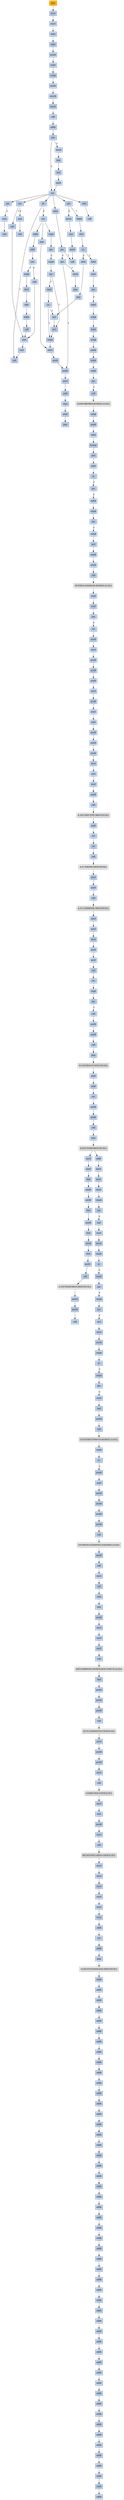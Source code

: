 strict digraph G {
	graph [bgcolor=transparent,
		name=G
	];
	node [color=lightsteelblue,
		fillcolor=lightsteelblue,
		shape=rectangle,
		style=filled
	];
	a0x00415941jmp_0x00400154	[color=lightgrey,
		fillcolor=orange,
		label=jmp];
	a0x00400154movl_0x41201cUINT32_esi	[label=movl];
	a0x00415941jmp_0x00400154 -> a0x00400154movl_0x41201cUINT32_esi	[color="#000000"];
	a0x00400159movl_esi_ebx	[label=movl];
	a0x00400154movl_0x41201cUINT32_esi -> a0x00400159movl_esi_ebx	[color="#000000"];
	a0x0040015blodsl_ds_esi__eax	[label=lodsl];
	a0x00400159movl_esi_ebx -> a0x0040015blodsl_ds_esi__eax	[color="#000000"];
	a0x0040015clodsl_ds_esi__eax	[label=lodsl];
	a0x0040015blodsl_ds_esi__eax -> a0x0040015clodsl_ds_esi__eax	[color="#000000"];
	a0x0040015dpushl_eax	[label=pushl];
	a0x0040015clodsl_ds_esi__eax -> a0x0040015dpushl_eax	[color="#000000"];
	a0x0040015elodsl_ds_esi__eax	[label=lodsl];
	a0x0040015dpushl_eax -> a0x0040015elodsl_ds_esi__eax	[color="#000000"];
	a0x0040015fxchgl_eax_edi	[label=xchgl];
	a0x0040015elodsl_ds_esi__eax -> a0x0040015fxchgl_eax_edi	[color="#000000"];
	a0x00400160movb_0xffffff80UINT8_dl	[label=movb];
	a0x0040015fxchgl_eax_edi -> a0x00400160movb_0xffffff80UINT8_dl	[color="#000000"];
	a0x00400162movsb_ds_esi__es_edi_	[label=movsb];
	a0x00400160movb_0xffffff80UINT8_dl -> a0x00400162movsb_ds_esi__es_edi_	[color="#000000"];
	a0x00400163movb_0xffffff80UINT8_dh	[label=movb];
	a0x00400162movsb_ds_esi__es_edi_ -> a0x00400163movb_0xffffff80UINT8_dh	[color="#000000"];
	a0x00400165call_ebx_	[label=call];
	a0x00400163movb_0xffffff80UINT8_dh -> a0x00400165call_ebx_	[color="#000000"];
	a0x0040012caddb_dl_dl	[label=addb];
	a0x00400165call_ebx_ -> a0x0040012caddb_dl_dl	[color="#000000"];
	a0x0040012ejne_0x40010b	[label=jne];
	a0x0040012caddb_dl_dl -> a0x0040012ejne_0x40010b	[color="#000000"];
	a0x00400130movb_esi__dl	[label=movb];
	a0x0040012ejne_0x40010b -> a0x00400130movb_esi__dl	[color="#000000",
		label=F];
	a0x0040010bret	[label=ret];
	a0x0040012ejne_0x40010b -> a0x0040010bret	[color="#000000",
		label=T];
	a0x00400132jmp_0x400108	[label=jmp];
	a0x00400130movb_esi__dl -> a0x00400132jmp_0x400108	[color="#000000"];
	a0x00400108incl_esi	[label=incl];
	a0x00400132jmp_0x400108 -> a0x00400108incl_esi	[color="#000000"];
	a0x00400109adcb_dl_dl	[label=adcb];
	a0x00400108incl_esi -> a0x00400109adcb_dl_dl	[color="#000000"];
	a0x00400109adcb_dl_dl -> a0x0040010bret	[color="#000000"];
	a0x00400167jae_0x400162	[label=jae];
	a0x0040010bret -> a0x00400167jae_0x400162	[color="#000000"];
	a0x0040016djae_0x400185	[label=jae];
	a0x0040010bret -> a0x0040016djae_0x400185	[color="#000000"];
	a0x00400173jae_0x400196	[label=jae];
	a0x0040010bret -> a0x00400173jae_0x400196	[color="#000000"];
	a0x0040017cadcb_al_al	[label=adcb];
	a0x0040010bret -> a0x0040017cadcb_al_al	[color="#000000"];
	a0x00412005adcl_ecx_ecx	[label=adcl];
	a0x0040010bret -> a0x00412005adcl_ecx_ecx	[color="#000000"];
	a0x00412009jb_0x00412003	[label=jb];
	a0x0040010bret -> a0x00412009jb_0x00412003	[color="#000000"];
	a0x00400169xorl_ecx_ecx	[label=xorl];
	a0x00400167jae_0x400162 -> a0x00400169xorl_ecx_ecx	[color="#000000",
		label=F];
	a0x0040016bcall_ebx_	[label=call];
	a0x00400169xorl_ecx_ecx -> a0x0040016bcall_ebx_	[color="#000000"];
	a0x0040016fxorl_eax_eax	[label=xorl];
	a0x0040016djae_0x400185 -> a0x0040016fxorl_eax_eax	[color="#000000",
		label=F];
	a0x00400185call_0x412000	[label=call];
	a0x0040016djae_0x400185 -> a0x00400185call_0x412000	[color="#000000",
		label=T];
	a0x00400171call_ebx_	[label=call];
	a0x0040016fxorl_eax_eax -> a0x00400171call_ebx_	[color="#000000"];
	a0x00400175movb_0xffffff80UINT8_dh	[label=movb];
	a0x00400173jae_0x400196 -> a0x00400175movb_0xffffff80UINT8_dh	[color="#000000",
		label=F];
	a0x00400196lodsb_ds_esi__al	[label=lodsb];
	a0x00400173jae_0x400196 -> a0x00400196lodsb_ds_esi__al	[color="#000000",
		label=T];
	a0x00400177incl_ecx	[label=incl];
	a0x00400175movb_0xffffff80UINT8_dh -> a0x00400177incl_ecx	[color="#000000"];
	a0x00400178movb_0x10UINT8_al	[label=movb];
	a0x00400177incl_ecx -> a0x00400178movb_0x10UINT8_al	[color="#000000"];
	a0x0040017acall_ebx_	[label=call];
	a0x00400178movb_0x10UINT8_al -> a0x0040017acall_ebx_	[color="#000000"];
	a0x0040017ejae_0x40017a	[label=jae];
	a0x0040017cadcb_al_al -> a0x0040017ejae_0x40017a	[color="#000000"];
	a0x0040017ejae_0x40017a -> a0x0040017acall_ebx_	[color="#000000",
		label=T];
	a0x00400180jne_0x4001c0	[label=jne];
	a0x0040017ejae_0x40017a -> a0x00400180jne_0x4001c0	[color="#000000",
		label=F];
	a0x004001c0pushl_esi	[label=pushl];
	a0x00400180jne_0x4001c0 -> a0x004001c0pushl_esi	[color="#000000",
		label=T];
	a0x00400182stosb_al_es_edi_	[label=stosb];
	a0x00400180jne_0x4001c0 -> a0x00400182stosb_al_es_edi_	[color="#000000",
		label=F];
	a0x004001c1movl_edi_esi	[label=movl];
	a0x004001c0pushl_esi -> a0x004001c1movl_edi_esi	[color="#000000"];
	a0x004001c3subl_eax_esi	[label=subl];
	a0x004001c1movl_edi_esi -> a0x004001c3subl_eax_esi	[color="#000000"];
	a0x004001c5repz_movsb_ds_esi__es_edi_	[label=repz];
	a0x004001c3subl_eax_esi -> a0x004001c5repz_movsb_ds_esi__es_edi_	[color="#000000"];
	a0x004001c7popl_esi	[label=popl];
	a0x004001c5repz_movsb_ds_esi__es_edi_ -> a0x004001c7popl_esi	[color="#000000"];
	a0x004001c8jmp_0x400165	[label=jmp];
	a0x004001c7popl_esi -> a0x004001c8jmp_0x400165	[color="#000000"];
	a0x00400183jmp_0x400165	[label=jmp];
	a0x00400182stosb_al_es_edi_ -> a0x00400183jmp_0x400165	[color="#000000"];
	a0x00400197shrl_eax	[label=shrl];
	a0x00400196lodsb_ds_esi__al -> a0x00400197shrl_eax	[color="#000000"];
	a0x00400199je_0x4001ca	[label=je];
	a0x00400197shrl_eax -> a0x00400199je_0x4001ca	[color="#000000"];
	a0x0040019badcl_ecx_ecx	[label=adcl];
	a0x00400199je_0x4001ca -> a0x0040019badcl_ecx_ecx	[color="#000000",
		label=F];
	a0x004001calodsl_ds_esi__eax	[label=lodsl];
	a0x00400199je_0x4001ca -> a0x004001calodsl_ds_esi__eax	[color="#000000",
		label=T];
	a0x0040019djmp_0x4001b9	[label=jmp];
	a0x0040019badcl_ecx_ecx -> a0x0040019djmp_0x4001b9	[color="#000000"];
	a0x004001b9incl_ecx	[label=incl];
	a0x0040019djmp_0x4001b9 -> a0x004001b9incl_ecx	[color="#000000"];
	a0x004001baincl_ecx	[label=incl];
	a0x004001b9incl_ecx -> a0x004001baincl_ecx	[color="#000000"];
	a0x004001bbxchgl_eax_ebp	[label=xchgl];
	a0x004001baincl_ecx -> a0x004001bbxchgl_eax_ebp	[color="#000000"];
	a0x004001bcmovl_ebp_eax	[label=movl];
	a0x004001bbxchgl_eax_ebp -> a0x004001bcmovl_ebp_eax	[color="#000000"];
	a0x004001bemovb_0x0UINT8_dh	[label=movb];
	a0x004001bcmovl_ebp_eax -> a0x004001bemovb_0x0UINT8_dh	[color="#000000"];
	a0x004001bemovb_0x0UINT8_dh -> a0x004001c0pushl_esi	[color="#000000"];
	a0x00412000xorl_ecx_ecx	[label=xorl];
	a0x00400185call_0x412000 -> a0x00412000xorl_ecx_ecx	[color="#000000"];
	a0x00412002incl_ecx	[label=incl];
	a0x00412000xorl_ecx_ecx -> a0x00412002incl_ecx	[color="#000000"];
	a0x00412003call_ebx_	[label=call];
	a0x00412002incl_ecx -> a0x00412003call_ebx_	[color="#000000"];
	a0x00412007call_ebx_	[label=call];
	a0x00412005adcl_ecx_ecx -> a0x00412007call_ebx_	[color="#000000"];
	a0x00412009jb_0x00412003 -> a0x00412003call_ebx_	[color="#000000",
		label=T];
	a0x0041200bret	[label=ret];
	a0x00412009jb_0x00412003 -> a0x0041200bret	[color="#000000",
		label=F];
	a0x0040018aaddb_dh_dh	[label=addb];
	a0x0041200bret -> a0x0040018aaddb_dh_dh	[color="#000000"];
	a0x004001a8cmpl_0x7d00UINT32_eax	[label=cmpl];
	a0x0041200bret -> a0x004001a8cmpl_0x7d00UINT32_eax	[color="#000000"];
	a0x00400194jmp_0x4001bc	[label=jmp];
	a0x0041200bret -> a0x00400194jmp_0x4001bc	[color="#000000"];
	a0x0040018csbbl_0x1UINT8_ecx	[label=sbbl];
	a0x0040018aaddb_dh_dh -> a0x0040018csbbl_0x1UINT8_ecx	[color="#000000"];
	a0x0040018fjne_0x40019f	[label=jne];
	a0x0040018csbbl_0x1UINT8_ecx -> a0x0040018fjne_0x40019f	[color="#000000"];
	a0x0040019fxchgl_eax_ecx	[label=xchgl];
	a0x0040018fjne_0x40019f -> a0x0040019fxchgl_eax_ecx	[color="#000000",
		label=T];
	a0x00400191call__4ebx_	[label=call];
	a0x0040018fjne_0x40019f -> a0x00400191call__4ebx_	[color="#000000",
		label=F];
	a0x004001a0decl_eax	[label=decl];
	a0x0040019fxchgl_eax_ecx -> a0x004001a0decl_eax	[color="#000000"];
	a0x004001a1shll_0x8UINT8_eax	[label=shll];
	a0x004001a0decl_eax -> a0x004001a1shll_0x8UINT8_eax	[color="#000000"];
	a0x004001a4lodsb_ds_esi__al	[label=lodsb];
	a0x004001a1shll_0x8UINT8_eax -> a0x004001a4lodsb_ds_esi__al	[color="#000000"];
	a0x004001a5call__4ebx_	[label=call];
	a0x004001a4lodsb_ds_esi__al -> a0x004001a5call__4ebx_	[color="#000000"];
	a0x004001a5call__4ebx_ -> a0x00412000xorl_ecx_ecx	[color="#000000"];
	a0x004001adjae_0x4001b9	[label=jae];
	a0x004001a8cmpl_0x7d00UINT32_eax -> a0x004001adjae_0x4001b9	[color="#000000"];
	a0x004001afcmpb_0x5UINT8_ah	[label=cmpb];
	a0x004001adjae_0x4001b9 -> a0x004001afcmpb_0x5UINT8_ah	[color="#000000",
		label=F];
	a0x004001b2jae_0x4001ba	[label=jae];
	a0x004001afcmpb_0x5UINT8_ah -> a0x004001b2jae_0x4001ba	[color="#000000"];
	a0x004001b2jae_0x4001ba -> a0x004001baincl_ecx	[color="#000000",
		label=T];
	a0x004001b4cmpl_0x7fUINT8_eax	[label=cmpl];
	a0x004001b2jae_0x4001ba -> a0x004001b4cmpl_0x7fUINT8_eax	[color="#000000",
		label=F];
	a0x004001b7ja_0x4001bb	[label=ja];
	a0x004001b4cmpl_0x7fUINT8_eax -> a0x004001b7ja_0x4001bb	[color="#000000"];
	a0x004001b7ja_0x4001bb -> a0x004001b9incl_ecx	[color="#000000",
		label=F];
	a0x004001b7ja_0x4001bb -> a0x004001bbxchgl_eax_ebp	[color="#000000",
		label=T];
	a0x00400191call__4ebx_ -> a0x00412000xorl_ecx_ecx	[color="#000000"];
	a0x00400194jmp_0x4001bc -> a0x004001bcmovl_ebp_eax	[color="#000000"];
	a0x004001cbtestl_eax_eax	[label=testl];
	a0x004001calodsl_ds_esi__eax -> a0x004001cbtestl_eax_eax	[color="#000000"];
	a0x004001cdjne_0x40015f	[label=jne];
	a0x004001cbtestl_eax_eax -> a0x004001cdjne_0x40015f	[color="#000000"];
	a0x004001cflodsl_ds_esi__eax	[label=lodsl];
	a0x004001cdjne_0x40015f -> a0x004001cflodsl_ds_esi__eax	[color="#000000",
		label=F];
	a0x004001d0xchgl_eax_esi	[label=xchgl];
	a0x004001cflodsl_ds_esi__eax -> a0x004001d0xchgl_eax_esi	[color="#000000"];
	a0x004001d1lodsl_ds_esi__eax	[label=lodsl];
	a0x004001d0xchgl_eax_esi -> a0x004001d1lodsl_ds_esi__eax	[color="#000000"];
	a0x004001d2xchgl_eax_edi	[label=xchgl];
	a0x004001d1lodsl_ds_esi__eax -> a0x004001d2xchgl_eax_edi	[color="#000000"];
	a0x004001d3pushl_esi	[label=pushl];
	a0x004001d2xchgl_eax_edi -> a0x004001d3pushl_esi	[color="#000000"];
	a0x004001d4lodsb_ds_esi__al	[label=lodsb];
	a0x004001d3pushl_esi -> a0x004001d4lodsb_ds_esi__al	[color="#000000"];
	a0x004001d5cmpb_0x0UINT8_al	[label=cmpb];
	a0x004001d4lodsb_ds_esi__al -> a0x004001d5cmpb_0x0UINT8_al	[color="#000000"];
	a0x004001d7jne_0x4001d4	[label=jne];
	a0x004001d5cmpb_0x0UINT8_al -> a0x004001d7jne_0x4001d4	[color="#000000"];
	a0x004001d9call__16ebx_	[label=call];
	a0x004001d7jne_0x4001d4 -> a0x004001d9call__16ebx_	[color="#000000",
		label=F];
	LOADLIBRARYA_KERNEL32_DLL	[color=lightgrey,
		fillcolor=lightgrey,
		label="LOADLIBRARYA-KERNEL32-DLL"];
	a0x004001d9call__16ebx_ -> LOADLIBRARYA_KERNEL32_DLL	[color="#000000"];
	a0x004001dcxchgl_eax_ebp	[label=xchgl];
	LOADLIBRARYA_KERNEL32_DLL -> a0x004001dcxchgl_eax_ebp	[color="#000000"];
	a0x004001ddpushl_esi	[label=pushl];
	a0x004001dcxchgl_eax_ebp -> a0x004001ddpushl_esi	[color="#000000"];
	a0x004001delodsl_ds_esi__eax	[label=lodsl];
	a0x004001ddpushl_esi -> a0x004001delodsl_ds_esi__eax	[color="#000000"];
	a0x004001dfbswap_eax	[label=bswap];
	a0x004001delodsl_ds_esi__eax -> a0x004001dfbswap_eax	[color="#000000"];
	a0x004001e1incl_eax	[label=incl];
	a0x004001dfbswap_eax -> a0x004001e1incl_eax	[color="#000000"];
	a0x004001e2popl_ecx	[label=popl];
	a0x004001e1incl_eax -> a0x004001e2popl_ecx	[color="#000000"];
	a0x004001e3je_0x4001d1	[label=je];
	a0x004001e2popl_ecx -> a0x004001e3je_0x4001d1	[color="#000000"];
	a0x004001e5jns_0x4001ee	[label=jns];
	a0x004001e3je_0x4001d1 -> a0x004001e5jns_0x4001ee	[color="#000000",
		label=F];
	a0x004001e7lodsb_ds_esi__al	[label=lodsb];
	a0x004001e5jns_0x4001ee -> a0x004001e7lodsb_ds_esi__al	[color="#000000",
		label=F];
	a0x004001e8cmpb_0x0UINT8_al	[label=cmpb];
	a0x004001e7lodsb_ds_esi__al -> a0x004001e8cmpb_0x0UINT8_al	[color="#000000"];
	a0x004001eajne_0x4001e7	[label=jne];
	a0x004001e8cmpb_0x0UINT8_al -> a0x004001eajne_0x4001e7	[color="#000000"];
	a0x004001ecxchgl_eax_ecx	[label=xchgl];
	a0x004001eajne_0x4001e7 -> a0x004001ecxchgl_eax_ecx	[color="#000000",
		label=F];
	a0x004001edincl_eax	[label=incl];
	a0x004001ecxchgl_eax_ecx -> a0x004001edincl_eax	[color="#000000"];
	a0x004001eepushl_eax	[label=pushl];
	a0x004001edincl_eax -> a0x004001eepushl_eax	[color="#000000"];
	a0x004001efpushl_ebp	[label=pushl];
	a0x004001eepushl_eax -> a0x004001efpushl_ebp	[color="#000000"];
	a0x004001f0call__12ebx_	[label=call];
	a0x004001efpushl_ebp -> a0x004001f0call__12ebx_	[color="#000000"];
	GETPROCADDRESS_KERNEL32_DLL	[color=lightgrey,
		fillcolor=lightgrey,
		label="GETPROCADDRESS-KERNEL32-DLL"];
	a0x004001f0call__12ebx_ -> GETPROCADDRESS_KERNEL32_DLL	[color="#000000"];
	a0x004001f3stosl_eax_es_edi_	[label=stosl];
	GETPROCADDRESS_KERNEL32_DLL -> a0x004001f3stosl_eax_es_edi_	[color="#000000"];
	a0x004001f4testl_eax_eax	[label=testl];
	a0x004001f3stosl_eax_es_edi_ -> a0x004001f4testl_eax_eax	[color="#000000"];
	a0x004001f6jne_0x4001dd	[label=jne];
	a0x004001f4testl_eax_eax -> a0x004001f6jne_0x4001dd	[color="#000000"];
	a0x004001f8ret	[label=ret];
	a0x004001f6jne_0x4001dd -> a0x004001f8ret	[color="#000000",
		label=F];
	a0x0040532cpushl_ebp	[label=pushl];
	a0x004001f8ret -> a0x0040532cpushl_ebp	[color="#000000"];
	a0x0040532dmovl_esp_ebp	[label=movl];
	a0x0040532cpushl_ebp -> a0x0040532dmovl_esp_ebp	[color="#000000"];
	a0x0040532fpushl_0xffffffffUINT8	[label=pushl];
	a0x0040532dmovl_esp_ebp -> a0x0040532fpushl_0xffffffffUINT8	[color="#000000"];
	a0x00405331pushl_0x4061a0UINT32	[label=pushl];
	a0x0040532fpushl_0xffffffffUINT8 -> a0x00405331pushl_0x4061a0UINT32	[color="#000000"];
	a0x00405336pushl_0x4054c0UINT32	[label=pushl];
	a0x00405331pushl_0x4061a0UINT32 -> a0x00405336pushl_0x4054c0UINT32	[color="#000000"];
	a0x0040533bmovl_fs_0_eax	[label=movl];
	a0x00405336pushl_0x4054c0UINT32 -> a0x0040533bmovl_fs_0_eax	[color="#000000"];
	a0x00405341pushl_eax	[label=pushl];
	a0x0040533bmovl_fs_0_eax -> a0x00405341pushl_eax	[color="#000000"];
	a0x00405342movl_esp_fs_0	[label=movl];
	a0x00405341pushl_eax -> a0x00405342movl_esp_fs_0	[color="#000000"];
	a0x00405349subl_0x68UINT8_esp	[label=subl];
	a0x00405342movl_esp_fs_0 -> a0x00405349subl_0x68UINT8_esp	[color="#000000"];
	a0x0040534cpushl_ebx	[label=pushl];
	a0x00405349subl_0x68UINT8_esp -> a0x0040534cpushl_ebx	[color="#000000"];
	a0x0040534dpushl_esi	[label=pushl];
	a0x0040534cpushl_ebx -> a0x0040534dpushl_esi	[color="#000000"];
	a0x0040534epushl_edi	[label=pushl];
	a0x0040534dpushl_esi -> a0x0040534epushl_edi	[color="#000000"];
	a0x0040534fmovl_esp__24ebp_	[label=movl];
	a0x0040534epushl_edi -> a0x0040534fmovl_esp__24ebp_	[color="#000000"];
	a0x00405352xorl_ebx_ebx	[label=xorl];
	a0x0040534fmovl_esp__24ebp_ -> a0x00405352xorl_ebx_ebx	[color="#000000"];
	a0x00405354movl_ebx__4ebp_	[label=movl];
	a0x00405352xorl_ebx_ebx -> a0x00405354movl_ebx__4ebp_	[color="#000000"];
	a0x00405357pushl_0x2UINT8	[label=pushl];
	a0x00405354movl_ebx__4ebp_ -> a0x00405357pushl_0x2UINT8	[color="#000000"];
	a0x00405359call_0x406098	[label=call];
	a0x00405357pushl_0x2UINT8 -> a0x00405359call_0x406098	[color="#000000"];
	A__SET_APP_TYPE_MSVCRT_DLL	[color=lightgrey,
		fillcolor=lightgrey,
		label="A--SET-APP-TYPE-MSVCRT-DLL"];
	a0x00405359call_0x406098 -> A__SET_APP_TYPE_MSVCRT_DLL	[color="#000000"];
	a0x0040535fpopl_ecx	[label=popl];
	A__SET_APP_TYPE_MSVCRT_DLL -> a0x0040535fpopl_ecx	[color="#000000"];
	a0x00405360orl_0xffffffffUINT8_0x40f1b4	[label=orl];
	a0x0040535fpopl_ecx -> a0x00405360orl_0xffffffffUINT8_0x40f1b4	[color="#000000"];
	a0x00405367orl_0xffffffffUINT8_0x40f1b8	[label=orl];
	a0x00405360orl_0xffffffffUINT8_0x40f1b4 -> a0x00405367orl_0xffffffffUINT8_0x40f1b8	[color="#000000"];
	a0x0040536ecall_0x40609c	[label=call];
	a0x00405367orl_0xffffffffUINT8_0x40f1b8 -> a0x0040536ecall_0x40609c	[color="#000000"];
	A__P__FMODE_MSVCRT_DLL	[color=lightgrey,
		fillcolor=lightgrey,
		label="A--P--FMODE-MSVCRT-DLL"];
	a0x0040536ecall_0x40609c -> A__P__FMODE_MSVCRT_DLL	[color="#000000"];
	a0x00405374movl_0x40717c_ecx	[label=movl];
	A__P__FMODE_MSVCRT_DLL -> a0x00405374movl_0x40717c_ecx	[color="#000000"];
	a0x0040537amovl_ecx_eax_	[label=movl];
	a0x00405374movl_0x40717c_ecx -> a0x0040537amovl_ecx_eax_	[color="#000000"];
	a0x0040537ccall_0x4060a0	[label=call];
	a0x0040537amovl_ecx_eax_ -> a0x0040537ccall_0x4060a0	[color="#000000"];
	A__P__COMMODE_MSVCRT_DLL	[color=lightgrey,
		fillcolor=lightgrey,
		label="A--P--COMMODE-MSVCRT-DLL"];
	a0x0040537ccall_0x4060a0 -> A__P__COMMODE_MSVCRT_DLL	[color="#000000"];
	a0x00405382movl_0x407178_ecx	[label=movl];
	A__P__COMMODE_MSVCRT_DLL -> a0x00405382movl_0x407178_ecx	[color="#000000"];
	a0x00405388movl_ecx_eax_	[label=movl];
	a0x00405382movl_0x407178_ecx -> a0x00405388movl_ecx_eax_	[color="#000000"];
	a0x0040538amovl_0x4060a4_eax	[label=movl];
	a0x00405388movl_ecx_eax_ -> a0x0040538amovl_0x4060a4_eax	[color="#000000"];
	a0x0040538fmovl_eax__eax	[label=movl];
	a0x0040538amovl_0x4060a4_eax -> a0x0040538fmovl_eax__eax	[color="#000000"];
	a0x00405391movl_eax_0x40f1b0	[label=movl];
	a0x0040538fmovl_eax__eax -> a0x00405391movl_eax_0x40f1b0	[color="#000000"];
	a0x00405396call_0x4054b1	[label=call];
	a0x00405391movl_eax_0x40f1b0 -> a0x00405396call_0x4054b1	[color="#000000"];
	a0x004054b1ret	[label=ret];
	a0x00405396call_0x4054b1 -> a0x004054b1ret	[color="#000000"];
	a0x0040539bcmpl_ebx_0x407020	[label=cmpl];
	a0x004054b1ret -> a0x0040539bcmpl_ebx_0x407020	[color="#000000"];
	a0x004053a1jne_0x4053af	[label=jne];
	a0x0040539bcmpl_ebx_0x407020 -> a0x004053a1jne_0x4053af	[color="#000000"];
	a0x004053afcall_0x40549c	[label=call];
	a0x004053a1jne_0x4053af -> a0x004053afcall_0x40549c	[color="#000000",
		label=T];
	a0x0040549cpushl_0x30000UINT32	[label=pushl];
	a0x004053afcall_0x40549c -> a0x0040549cpushl_0x30000UINT32	[color="#000000"];
	a0x004054a1pushl_0x10000UINT32	[label=pushl];
	a0x0040549cpushl_0x30000UINT32 -> a0x004054a1pushl_0x10000UINT32	[color="#000000"];
	a0x004054a6call_0x4054c6	[label=call];
	a0x004054a1pushl_0x10000UINT32 -> a0x004054a6call_0x4054c6	[color="#000000"];
	a0x004054c6jmp_0x406090	[label=jmp];
	a0x004054a6call_0x4054c6 -> a0x004054c6jmp_0x406090	[color="#000000"];
	A_CONTROLFP_MSVCRT_DLL	[color=lightgrey,
		fillcolor=lightgrey,
		label="A-CONTROLFP-MSVCRT-DLL"];
	a0x004054c6jmp_0x406090 -> A_CONTROLFP_MSVCRT_DLL	[color="#000000"];
	a0x004054abpopl_ecx	[label=popl];
	A_CONTROLFP_MSVCRT_DLL -> a0x004054abpopl_ecx	[color="#000000"];
	a0x004054acpopl_ecx	[label=popl];
	a0x004054abpopl_ecx -> a0x004054acpopl_ecx	[color="#000000"];
	a0x004054adret	[label=ret];
	a0x004054acpopl_ecx -> a0x004054adret	[color="#000000"];
	a0x004053b4pushl_0x407014UINT32	[label=pushl];
	a0x004054adret -> a0x004053b4pushl_0x407014UINT32	[color="#000000"];
	a0x004053b9pushl_0x407010UINT32	[label=pushl];
	a0x004053b4pushl_0x407014UINT32 -> a0x004053b9pushl_0x407010UINT32	[color="#000000"];
	a0x004053becall_0x405496	[label=call];
	a0x004053b9pushl_0x407010UINT32 -> a0x004053becall_0x405496	[color="#000000"];
	a0x00405496jmp_0x4060ac	[label=jmp];
	a0x004053becall_0x405496 -> a0x00405496jmp_0x4060ac	[color="#000000"];
	A_INITTERM_MSVCRT_DLL	[color=lightgrey,
		fillcolor=lightgrey,
		label="A-INITTERM-MSVCRT-DLL"];
	a0x00405496jmp_0x4060ac -> A_INITTERM_MSVCRT_DLL	[color="#000000"];
	a0x004053c3movl_0x407174_eax	[label=movl];
	A_INITTERM_MSVCRT_DLL -> a0x004053c3movl_0x407174_eax	[color="#000000"];
	a0x004053f6addl_0x24UINT8_esp	[label=addl];
	A_INITTERM_MSVCRT_DLL -> a0x004053f6addl_0x24UINT8_esp	[color="#000000"];
	a0x004053c8movl_eax__108ebp_	[label=movl];
	a0x004053c3movl_0x407174_eax -> a0x004053c8movl_eax__108ebp_	[color="#000000"];
	a0x004053cbleal__108ebp__eax	[label=leal];
	a0x004053c8movl_eax__108ebp_ -> a0x004053cbleal__108ebp__eax	[color="#000000"];
	a0x004053cepushl_eax	[label=pushl];
	a0x004053cbleal__108ebp__eax -> a0x004053cepushl_eax	[color="#000000"];
	a0x004053cfpushl_0x407170	[label=pushl];
	a0x004053cepushl_eax -> a0x004053cfpushl_0x407170	[color="#000000"];
	a0x004053d5leal__100ebp__eax	[label=leal];
	a0x004053cfpushl_0x407170 -> a0x004053d5leal__100ebp__eax	[color="#000000"];
	a0x004053d8pushl_eax	[label=pushl];
	a0x004053d5leal__100ebp__eax -> a0x004053d8pushl_eax	[color="#000000"];
	a0x004053d9leal__112ebp__eax	[label=leal];
	a0x004053d8pushl_eax -> a0x004053d9leal__112ebp__eax	[color="#000000"];
	a0x004053dcpushl_eax	[label=pushl];
	a0x004053d9leal__112ebp__eax -> a0x004053dcpushl_eax	[color="#000000"];
	a0x004053ddleal__96ebp__eax	[label=leal];
	a0x004053dcpushl_eax -> a0x004053ddleal__96ebp__eax	[color="#000000"];
	a0x004053e0pushl_eax	[label=pushl];
	a0x004053ddleal__96ebp__eax -> a0x004053e0pushl_eax	[color="#000000"];
	a0x004053e1call_0x4060b0	[label=call];
	a0x004053e0pushl_eax -> a0x004053e1call_0x4060b0	[color="#000000"];
	A__GETMAINARGS_MSVCRT_DLL	[color=lightgrey,
		fillcolor=lightgrey,
		label="A--GETMAINARGS-MSVCRT-DLL"];
	a0x004053e1call_0x4060b0 -> A__GETMAINARGS_MSVCRT_DLL	[color="#000000"];
	a0x004053e7pushl_0x40700cUINT32	[label=pushl];
	A__GETMAINARGS_MSVCRT_DLL -> a0x004053e7pushl_0x40700cUINT32	[color="#000000"];
	a0x004053ecpushl_0x407000UINT32	[label=pushl];
	a0x004053e7pushl_0x40700cUINT32 -> a0x004053ecpushl_0x407000UINT32	[color="#000000"];
	a0x004053f1call_0x405496	[label=call];
	a0x004053ecpushl_0x407000UINT32 -> a0x004053f1call_0x405496	[color="#000000"];
	a0x004053f9movl_0x4060b4_eax	[label=movl];
	a0x004053f6addl_0x24UINT8_esp -> a0x004053f9movl_0x4060b4_eax	[color="#000000"];
	a0x004053femovl_eax__esi	[label=movl];
	a0x004053f9movl_0x4060b4_eax -> a0x004053femovl_eax__esi	[color="#000000"];
	a0x00405400movl_esi__116ebp_	[label=movl];
	a0x004053femovl_eax__esi -> a0x00405400movl_esi__116ebp_	[color="#000000"];
	a0x00405403cmpb_0x22UINT8_esi_	[label=cmpb];
	a0x00405400movl_esi__116ebp_ -> a0x00405403cmpb_0x22UINT8_esi_	[color="#000000"];
	a0x00405406jne_0x405442	[label=jne];
	a0x00405403cmpb_0x22UINT8_esi_ -> a0x00405406jne_0x405442	[color="#000000"];
	a0x00405408incl_esi	[label=incl];
	a0x00405406jne_0x405442 -> a0x00405408incl_esi	[color="#000000",
		label=F];
	a0x00405409movl_esi__116ebp_	[label=movl];
	a0x00405408incl_esi -> a0x00405409movl_esi__116ebp_	[color="#000000"];
	a0x0040540cmovb_esi__al	[label=movb];
	a0x00405409movl_esi__116ebp_ -> a0x0040540cmovb_esi__al	[color="#000000"];
	a0x0040540ecmpb_bl_al	[label=cmpb];
	a0x0040540cmovb_esi__al -> a0x0040540ecmpb_bl_al	[color="#000000"];
	a0x00405410je_0x405416	[label=je];
	a0x0040540ecmpb_bl_al -> a0x00405410je_0x405416	[color="#000000"];
	a0x00405412cmpb_0x22UINT8_al	[label=cmpb];
	a0x00405410je_0x405416 -> a0x00405412cmpb_0x22UINT8_al	[color="#000000",
		label=F];
	a0x00405414jne_0x405408	[label=jne];
	a0x00405412cmpb_0x22UINT8_al -> a0x00405414jne_0x405408	[color="#000000"];
	a0x00405416cmpb_0x22UINT8_esi_	[label=cmpb];
	a0x00405414jne_0x405408 -> a0x00405416cmpb_0x22UINT8_esi_	[color="#000000",
		label=F];
	a0x00405419jne_0x40541f	[label=jne];
	a0x00405416cmpb_0x22UINT8_esi_ -> a0x00405419jne_0x40541f	[color="#000000"];
	a0x0040541bincl_esi	[label=incl];
	a0x00405419jne_0x40541f -> a0x0040541bincl_esi	[color="#000000",
		label=F];
	a0x0040541cmovl_esi__116ebp_	[label=movl];
	a0x0040541bincl_esi -> a0x0040541cmovl_esi__116ebp_	[color="#000000"];
	a0x0040541fmovb_esi__al	[label=movb];
	a0x0040541cmovl_esi__116ebp_ -> a0x0040541fmovb_esi__al	[color="#000000"];
	a0x00405421cmpb_bl_al	[label=cmpb];
	a0x0040541fmovb_esi__al -> a0x00405421cmpb_bl_al	[color="#000000"];
	a0x00405423je_0x405429	[label=je];
	a0x00405421cmpb_bl_al -> a0x00405423je_0x405429	[color="#000000"];
	a0x00405425cmpb_0x20UINT8_al	[label=cmpb];
	a0x00405423je_0x405429 -> a0x00405425cmpb_0x20UINT8_al	[color="#000000",
		label=F];
	a0x00405427jbe_0x40541b	[label=jbe];
	a0x00405425cmpb_0x20UINT8_al -> a0x00405427jbe_0x40541b	[color="#000000"];
	a0x00405429movl_ebx__48ebp_	[label=movl];
	a0x00405427jbe_0x40541b -> a0x00405429movl_ebx__48ebp_	[color="#000000",
		label=F];
	a0x0040542cleal__92ebp__eax	[label=leal];
	a0x00405429movl_ebx__48ebp_ -> a0x0040542cleal__92ebp__eax	[color="#000000"];
	a0x0040542fpushl_eax	[label=pushl];
	a0x0040542cleal__92ebp__eax -> a0x0040542fpushl_eax	[color="#000000"];
	a0x00405430call_0x406084	[label=call];
	a0x0040542fpushl_eax -> a0x00405430call_0x406084	[color="#000000"];
	GETSTARTUPINFOA_KERNEL32_DLL	[color=lightgrey,
		fillcolor=lightgrey,
		label="GETSTARTUPINFOA-KERNEL32-DLL"];
	a0x00405430call_0x406084 -> GETSTARTUPINFOA_KERNEL32_DLL	[color="#000000"];
	a0x00405436testb_0x1UINT8__48ebp_	[label=testb];
	GETSTARTUPINFOA_KERNEL32_DLL -> a0x00405436testb_0x1UINT8__48ebp_	[color="#000000"];
	a0x0040543aje_0x40544d	[label=je];
	a0x00405436testb_0x1UINT8__48ebp_ -> a0x0040543aje_0x40544d	[color="#000000"];
	a0x0040544dpushl_0xaUINT8	[label=pushl];
	a0x0040543aje_0x40544d -> a0x0040544dpushl_0xaUINT8	[color="#000000",
		label=T];
	a0x0040544fpopl_eax	[label=popl];
	a0x0040544dpushl_0xaUINT8 -> a0x0040544fpopl_eax	[color="#000000"];
	a0x00405450pushl_eax	[label=pushl];
	a0x0040544fpopl_eax -> a0x00405450pushl_eax	[color="#000000"];
	a0x00405451pushl_esi	[label=pushl];
	a0x00405450pushl_eax -> a0x00405451pushl_esi	[color="#000000"];
	a0x00405452pushl_ebx	[label=pushl];
	a0x00405451pushl_esi -> a0x00405452pushl_ebx	[color="#000000"];
	a0x00405453pushl_ebx	[label=pushl];
	a0x00405452pushl_ebx -> a0x00405453pushl_ebx	[color="#000000"];
	a0x00405454call_0x406078	[label=call];
	a0x00405453pushl_ebx -> a0x00405454call_0x406078	[color="#000000"];
	GETMODULEHANDLEA_KERNEL32_DLL	[color=lightgrey,
		fillcolor=lightgrey,
		label="GETMODULEHANDLEA-KERNEL32-DLL"];
	a0x00405454call_0x406078 -> GETMODULEHANDLEA_KERNEL32_DLL	[color="#000000"];
	a0x0040545apushl_eax	[label=pushl];
	GETMODULEHANDLEA_KERNEL32_DLL -> a0x0040545apushl_eax	[color="#000000"];
	a0x0040545bcall_0x401390	[label=call];
	a0x0040545apushl_eax -> a0x0040545bcall_0x401390	[color="#000000"];
	a0x00401390movl_0x4esp__eax	[label=movl];
	a0x0040545bcall_0x401390 -> a0x00401390movl_0x4esp__eax	[color="#000000"];
	a0x00401394call_0x4013e0	[label=call];
	a0x00401390movl_0x4esp__eax -> a0x00401394call_0x4013e0	[color="#000000"];
	a0x004013e0subl_0x30UINT8_esp	[label=subl];
	a0x00401394call_0x4013e0 -> a0x004013e0subl_0x30UINT8_esp	[color="#000000"];
	a0x004013e3leal_esp__ecx	[label=leal];
	a0x004013e0subl_0x30UINT8_esp -> a0x004013e3leal_esp__ecx	[color="#000000"];
	a0x004013e6pushl_ecx	[label=pushl];
	a0x004013e3leal_esp__ecx -> a0x004013e6pushl_ecx	[color="#000000"];
	a0x004013e7movl_eax_0x407194	[label=movl];
	a0x004013e6pushl_ecx -> a0x004013e7movl_eax_0x407194	[color="#000000"];
	a0x004013ecmovl_0x8UINT32_0x4esp_	[label=movl];
	a0x004013e7movl_eax_0x407194 -> a0x004013ecmovl_0x8UINT32_0x4esp_	[color="#000000"];
	a0x004013f4movl_0x20UINT32_0x8esp_	[label=movl];
	a0x004013ecmovl_0x8UINT32_0x4esp_ -> a0x004013f4movl_0x20UINT32_0x8esp_	[color="#000000"];
	a0x004013fccall_0x406000	[label=call];
	a0x004013f4movl_0x20UINT32_0x8esp_ -> a0x004013fccall_0x406000	[color="#000000"];
	INITCOMMONCONTROLSEX_COMCTL32_DLL	[color=lightgrey,
		fillcolor=lightgrey,
		label="INITCOMMONCONTROLSEX-COMCTL32-DLL"];
	a0x004013fccall_0x406000 -> INITCOMMONCONTROLSEX_COMCTL32_DLL	[color="#000000"];
	a0x00401402leal_0x8esp__edx	[label=leal];
	INITCOMMONCONTROLSEX_COMCTL32_DLL -> a0x00401402leal_0x8esp__edx	[color="#000000"];
	a0x00401406pushl_edx	[label=pushl];
	a0x00401402leal_0x8esp__edx -> a0x00401406pushl_edx	[color="#000000"];
	a0x00401407pushl_0x40674cUINT32	[label=pushl];
	a0x00401406pushl_edx -> a0x00401407pushl_0x40674cUINT32	[color="#000000"];
	a0x0040140cpushl_0x0UINT8	[label=pushl];
	a0x00401407pushl_0x40674cUINT32 -> a0x0040140cpushl_0x0UINT8	[color="#000000"];
	a0x0040140ecall_0x406138	[label=call];
	a0x0040140cpushl_0x0UINT8 -> a0x0040140ecall_0x406138	[color="#000000"];
	GETCLASSINFOA_USER32_DLL	[color=lightgrey,
		fillcolor=lightgrey,
		label="GETCLASSINFOA-USER32-DLL"];
	a0x0040140ecall_0x406138 -> GETCLASSINFOA_USER32_DLL	[color="#000000"];
	a0x00401414movl_0x407194_eax	[label=movl];
	GETCLASSINFOA_USER32_DLL -> a0x00401414movl_0x407194_eax	[color="#000000"];
	a0x00401419pushl_0x66UINT8	[label=pushl];
	a0x00401414movl_0x407194_eax -> a0x00401419pushl_0x66UINT8	[color="#000000"];
	a0x0040141bpushl_eax	[label=pushl];
	a0x00401419pushl_0x66UINT8 -> a0x0040141bpushl_eax	[color="#000000"];
	a0x0040141cmovl_eax_0x20esp_	[label=movl];
	a0x0040141bpushl_eax -> a0x0040141cmovl_eax_0x20esp_	[color="#000000"];
	a0x00401420call_0x406110	[label=call];
	a0x0040141cmovl_eax_0x20esp_ -> a0x00401420call_0x406110	[color="#000000"];
	LOADICONA_USER32_DLL	[color=lightgrey,
		fillcolor=lightgrey,
		label="LOADICONA-USER32-DLL"];
	a0x00401420call_0x406110 -> LOADICONA_USER32_DLL	[color="#000000"];
	a0x00401426movl_eax_0x1cesp_	[label=movl];
	LOADICONA_USER32_DLL -> a0x00401426movl_eax_0x1cesp_	[color="#000000"];
	a0x0040142aleal_0x8esp__eax	[label=leal];
	a0x00401426movl_eax_0x1cesp_ -> a0x0040142aleal_0x8esp__eax	[color="#000000"];
	a0x0040142epushl_eax	[label=pushl];
	a0x0040142aleal_0x8esp__eax -> a0x0040142epushl_eax	[color="#000000"];
	a0x0040142fmovl_0x40706cUINT32_0x30esp_	[label=movl];
	a0x0040142epushl_eax -> a0x0040142fmovl_0x40706cUINT32_0x30esp_	[color="#000000"];
	a0x00401437call_0x406104	[label=call];
	a0x0040142fmovl_0x40706cUINT32_0x30esp_ -> a0x00401437call_0x406104	[color="#000000"];
	REGISTERCLASSA_USER32_DLL	[color=lightgrey,
		fillcolor=lightgrey,
		label="REGISTERCLASSA-USER32-DLL"];
	a0x00401437call_0x406104 -> REGISTERCLASSA_USER32_DLL	[color="#000000"];
	a0x0040143dmovl_0x1UINT32_eax	[label=movl];
	REGISTERCLASSA_USER32_DLL -> a0x0040143dmovl_0x1UINT32_eax	[color="#000000"];
	a0x00401442movl_eax_0x40f1a4	[label=movl];
	a0x0040143dmovl_0x1UINT32_eax -> a0x00401442movl_eax_0x40f1a4	[color="#000000"];
	a0x00401447movl_eax_0x407188	[label=movl];
	a0x00401442movl_eax_0x40f1a4 -> a0x00401447movl_eax_0x407188	[color="#000000"];
	a0x0040144cmovl_eax_0x40f19c	[label=movl];
	a0x00401447movl_eax_0x407188 -> a0x0040144cmovl_eax_0x40f19c	[color="#000000"];
	a0x00401451movl_eax_0x407184	[label=movl];
	a0x0040144cmovl_eax_0x40f19c -> a0x00401451movl_eax_0x407184	[color="#000000"];
	a0x00401456movl_eax_0x40718c	[label=movl];
	a0x00401451movl_eax_0x407184 -> a0x00401456movl_eax_0x40718c	[color="#000000"];
	a0x0040145baddl_0x30UINT8_esp	[label=addl];
	a0x00401456movl_eax_0x40718c -> a0x0040145baddl_0x30UINT8_esp	[color="#000000"];
	a0x0040145eret	[label=ret];
	a0x0040145baddl_0x30UINT8_esp -> a0x0040145eret	[color="#000000"];
	a0x00407000addb_al_eax_	[label=addb];
	a0x0040145eret -> a0x00407000addb_al_eax_	[color="#000000"];
	a0x004054c0jmp_0x406094	[label=jmp];
	a0x00407000addb_al_eax_ -> a0x004054c0jmp_0x406094	[color="#000000"];
	A_EXCEPT_HANDLER3_MSVCRT_DLL	[color=lightgrey,
		fillcolor=lightgrey,
		label="A-EXCEPT-HANDLER3-MSVCRT-DLL"];
	a0x004054c0jmp_0x406094 -> A_EXCEPT_HANDLER3_MSVCRT_DLL	[color="#000000"];
	a0x7c9032a8addb_al_eax_	[label=addb];
	A_EXCEPT_HANDLER3_MSVCRT_DLL -> a0x7c9032a8addb_al_eax_	[color="#000000"];
	a0x7c9032aaaddb_al_eax_	[label=addb];
	a0x7c9032a8addb_al_eax_ -> a0x7c9032aaaddb_al_eax_	[color="#000000"];
	a0x7c9032acaddb_al_eax_	[label=addb];
	a0x7c9032aaaddb_al_eax_ -> a0x7c9032acaddb_al_eax_	[color="#000000"];
	a0x7c9032aeaddb_al_eax_	[label=addb];
	a0x7c9032acaddb_al_eax_ -> a0x7c9032aeaddb_al_eax_	[color="#000000"];
	a0x7c9032b0addb_al_eax_	[label=addb];
	a0x7c9032aeaddb_al_eax_ -> a0x7c9032b0addb_al_eax_	[color="#000000"];
	a0x7c9032b2addb_al_eax_	[label=addb];
	a0x7c9032b0addb_al_eax_ -> a0x7c9032b2addb_al_eax_	[color="#000000"];
	a0x7c9032b4addb_al_eax_	[label=addb];
	a0x7c9032b2addb_al_eax_ -> a0x7c9032b4addb_al_eax_	[color="#000000"];
	a0x7c9032b6addb_al_eax_	[label=addb];
	a0x7c9032b4addb_al_eax_ -> a0x7c9032b6addb_al_eax_	[color="#000000"];
	a0x7c9032b8addb_al_eax_	[label=addb];
	a0x7c9032b6addb_al_eax_ -> a0x7c9032b8addb_al_eax_	[color="#000000"];
	a0x7c9032baaddb_al_eax_	[label=addb];
	a0x7c9032b8addb_al_eax_ -> a0x7c9032baaddb_al_eax_	[color="#000000"];
	a0x7c9032bcaddb_al_eax_	[label=addb];
	a0x7c9032baaddb_al_eax_ -> a0x7c9032bcaddb_al_eax_	[color="#000000"];
	a0x7c9032beaddb_al_eax_	[label=addb];
	a0x7c9032bcaddb_al_eax_ -> a0x7c9032beaddb_al_eax_	[color="#000000"];
	a0x7c9032c0addb_al_eax_	[label=addb];
	a0x7c9032beaddb_al_eax_ -> a0x7c9032c0addb_al_eax_	[color="#000000"];
	a0x7c9032c2addb_al_eax_	[label=addb];
	a0x7c9032c0addb_al_eax_ -> a0x7c9032c2addb_al_eax_	[color="#000000"];
	a0x7c9032c4addb_al_eax_	[label=addb];
	a0x7c9032c2addb_al_eax_ -> a0x7c9032c4addb_al_eax_	[color="#000000"];
	a0x7c9032c6addb_al_eax_	[label=addb];
	a0x7c9032c4addb_al_eax_ -> a0x7c9032c6addb_al_eax_	[color="#000000"];
	a0x7c9032c8addb_al_eax_	[label=addb];
	a0x7c9032c6addb_al_eax_ -> a0x7c9032c8addb_al_eax_	[color="#000000"];
	a0x7c9032caaddb_al_eax_	[label=addb];
	a0x7c9032c8addb_al_eax_ -> a0x7c9032caaddb_al_eax_	[color="#000000"];
	a0x7c9032ccaddb_al_eax_	[label=addb];
	a0x7c9032caaddb_al_eax_ -> a0x7c9032ccaddb_al_eax_	[color="#000000"];
	a0x7c9032ceaddb_al_eax_	[label=addb];
	a0x7c9032ccaddb_al_eax_ -> a0x7c9032ceaddb_al_eax_	[color="#000000"];
	a0x7c9032d0addb_al_eax_	[label=addb];
	a0x7c9032ceaddb_al_eax_ -> a0x7c9032d0addb_al_eax_	[color="#000000"];
	a0x7c9032d2addb_al_eax_	[label=addb];
	a0x7c9032d0addb_al_eax_ -> a0x7c9032d2addb_al_eax_	[color="#000000"];
	a0x7c9032d4addb_al_eax_	[label=addb];
	a0x7c9032d2addb_al_eax_ -> a0x7c9032d4addb_al_eax_	[color="#000000"];
	a0x7c9032d6addb_al_eax_	[label=addb];
	a0x7c9032d4addb_al_eax_ -> a0x7c9032d6addb_al_eax_	[color="#000000"];
	a0x7c9032d8addb_al_eax_	[label=addb];
	a0x7c9032d6addb_al_eax_ -> a0x7c9032d8addb_al_eax_	[color="#000000"];
	a0x7c9032daaddb_al_eax_	[label=addb];
	a0x7c9032d8addb_al_eax_ -> a0x7c9032daaddb_al_eax_	[color="#000000"];
	a0x7c9032dcaddb_al_eax_	[label=addb];
	a0x7c9032daaddb_al_eax_ -> a0x7c9032dcaddb_al_eax_	[color="#000000"];
	a0x7c9032deaddb_al_eax_	[label=addb];
	a0x7c9032dcaddb_al_eax_ -> a0x7c9032deaddb_al_eax_	[color="#000000"];
	a0x7c9032e0addb_al_eax_	[label=addb];
	a0x7c9032deaddb_al_eax_ -> a0x7c9032e0addb_al_eax_	[color="#000000"];
	a0x7c9032e2addb_al_eax_	[label=addb];
	a0x7c9032e0addb_al_eax_ -> a0x7c9032e2addb_al_eax_	[color="#000000"];
	a0x7c9032e4addb_al_eax_	[label=addb];
	a0x7c9032e2addb_al_eax_ -> a0x7c9032e4addb_al_eax_	[color="#000000"];
	a0x7c9032e6addb_al_eax_	[label=addb];
	a0x7c9032e4addb_al_eax_ -> a0x7c9032e6addb_al_eax_	[color="#000000"];
	a0x7c9032e8addb_al_eax_	[label=addb];
	a0x7c9032e6addb_al_eax_ -> a0x7c9032e8addb_al_eax_	[color="#000000"];
	a0x7c9032eaaddb_al_eax_	[label=addb];
	a0x7c9032e8addb_al_eax_ -> a0x7c9032eaaddb_al_eax_	[color="#000000"];
	a0x7c9032ecaddb_al_eax_	[label=addb];
	a0x7c9032eaaddb_al_eax_ -> a0x7c9032ecaddb_al_eax_	[color="#000000"];
	a0x7c9032eeaddb_al_eax_	[label=addb];
	a0x7c9032ecaddb_al_eax_ -> a0x7c9032eeaddb_al_eax_	[color="#000000"];
	a0x7c9032f0addb_al_eax_	[label=addb];
	a0x7c9032eeaddb_al_eax_ -> a0x7c9032f0addb_al_eax_	[color="#000000"];
	a0x7c9032f2addb_al_eax_	[label=addb];
	a0x7c9032f0addb_al_eax_ -> a0x7c9032f2addb_al_eax_	[color="#000000"];
	a0x7c9032f4addb_al_eax_	[label=addb];
	a0x7c9032f2addb_al_eax_ -> a0x7c9032f4addb_al_eax_	[color="#000000"];
	a0x7c9032f6addb_al_eax_	[label=addb];
	a0x7c9032f4addb_al_eax_ -> a0x7c9032f6addb_al_eax_	[color="#000000"];
	a0x7c9032f8addb_al_eax_	[label=addb];
	a0x7c9032f6addb_al_eax_ -> a0x7c9032f8addb_al_eax_	[color="#000000"];
	a0x7c9032faaddb_al_eax_	[label=addb];
	a0x7c9032f8addb_al_eax_ -> a0x7c9032faaddb_al_eax_	[color="#000000"];
	a0x7c9032fcaddb_al_eax_	[label=addb];
	a0x7c9032faaddb_al_eax_ -> a0x7c9032fcaddb_al_eax_	[color="#000000"];
	a0x7c9032feaddb_al_eax_	[label=addb];
	a0x7c9032fcaddb_al_eax_ -> a0x7c9032feaddb_al_eax_	[color="#000000"];
	a0x7c903300addb_al_eax_	[label=addb];
	a0x7c9032feaddb_al_eax_ -> a0x7c903300addb_al_eax_	[color="#000000"];
	a0x7c903302addb_al_eax_	[label=addb];
	a0x7c903300addb_al_eax_ -> a0x7c903302addb_al_eax_	[color="#000000"];
	a0x7c903304addb_al_eax_	[label=addb];
	a0x7c903302addb_al_eax_ -> a0x7c903304addb_al_eax_	[color="#000000"];
	a0x7c903306addb_al_eax_	[label=addb];
	a0x7c903304addb_al_eax_ -> a0x7c903306addb_al_eax_	[color="#000000"];
	a0x7c903308addb_al_eax_	[label=addb];
	a0x7c903306addb_al_eax_ -> a0x7c903308addb_al_eax_	[color="#000000"];
	a0x7c90330aaddb_al_eax_	[label=addb];
	a0x7c903308addb_al_eax_ -> a0x7c90330aaddb_al_eax_	[color="#000000"];
	a0x7c90330caddb_al_eax_	[label=addb];
	a0x7c90330aaddb_al_eax_ -> a0x7c90330caddb_al_eax_	[color="#000000"];
}
